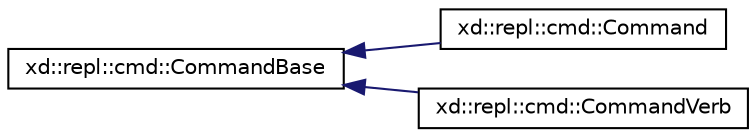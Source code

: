 digraph "Graphical Class Hierarchy"
{
  edge [fontname="Helvetica",fontsize="10",labelfontname="Helvetica",labelfontsize="10"];
  node [fontname="Helvetica",fontsize="10",shape=record];
  rankdir="LR";
  Node0 [label="xd::repl::cmd::CommandBase",height=0.2,width=0.4,color="black", fillcolor="white", style="filled",URL="$classxd_1_1repl_1_1cmd_1_1_command_base.html"];
  Node0 -> Node1 [dir="back",color="midnightblue",fontsize="10",style="solid",fontname="Helvetica"];
  Node1 [label="xd::repl::cmd::Command",height=0.2,width=0.4,color="black", fillcolor="white", style="filled",URL="$classxd_1_1repl_1_1cmd_1_1_command.html"];
  Node0 -> Node2 [dir="back",color="midnightblue",fontsize="10",style="solid",fontname="Helvetica"];
  Node2 [label="xd::repl::cmd::CommandVerb",height=0.2,width=0.4,color="black", fillcolor="white", style="filled",URL="$classxd_1_1repl_1_1cmd_1_1_command_verb.html"];
}
